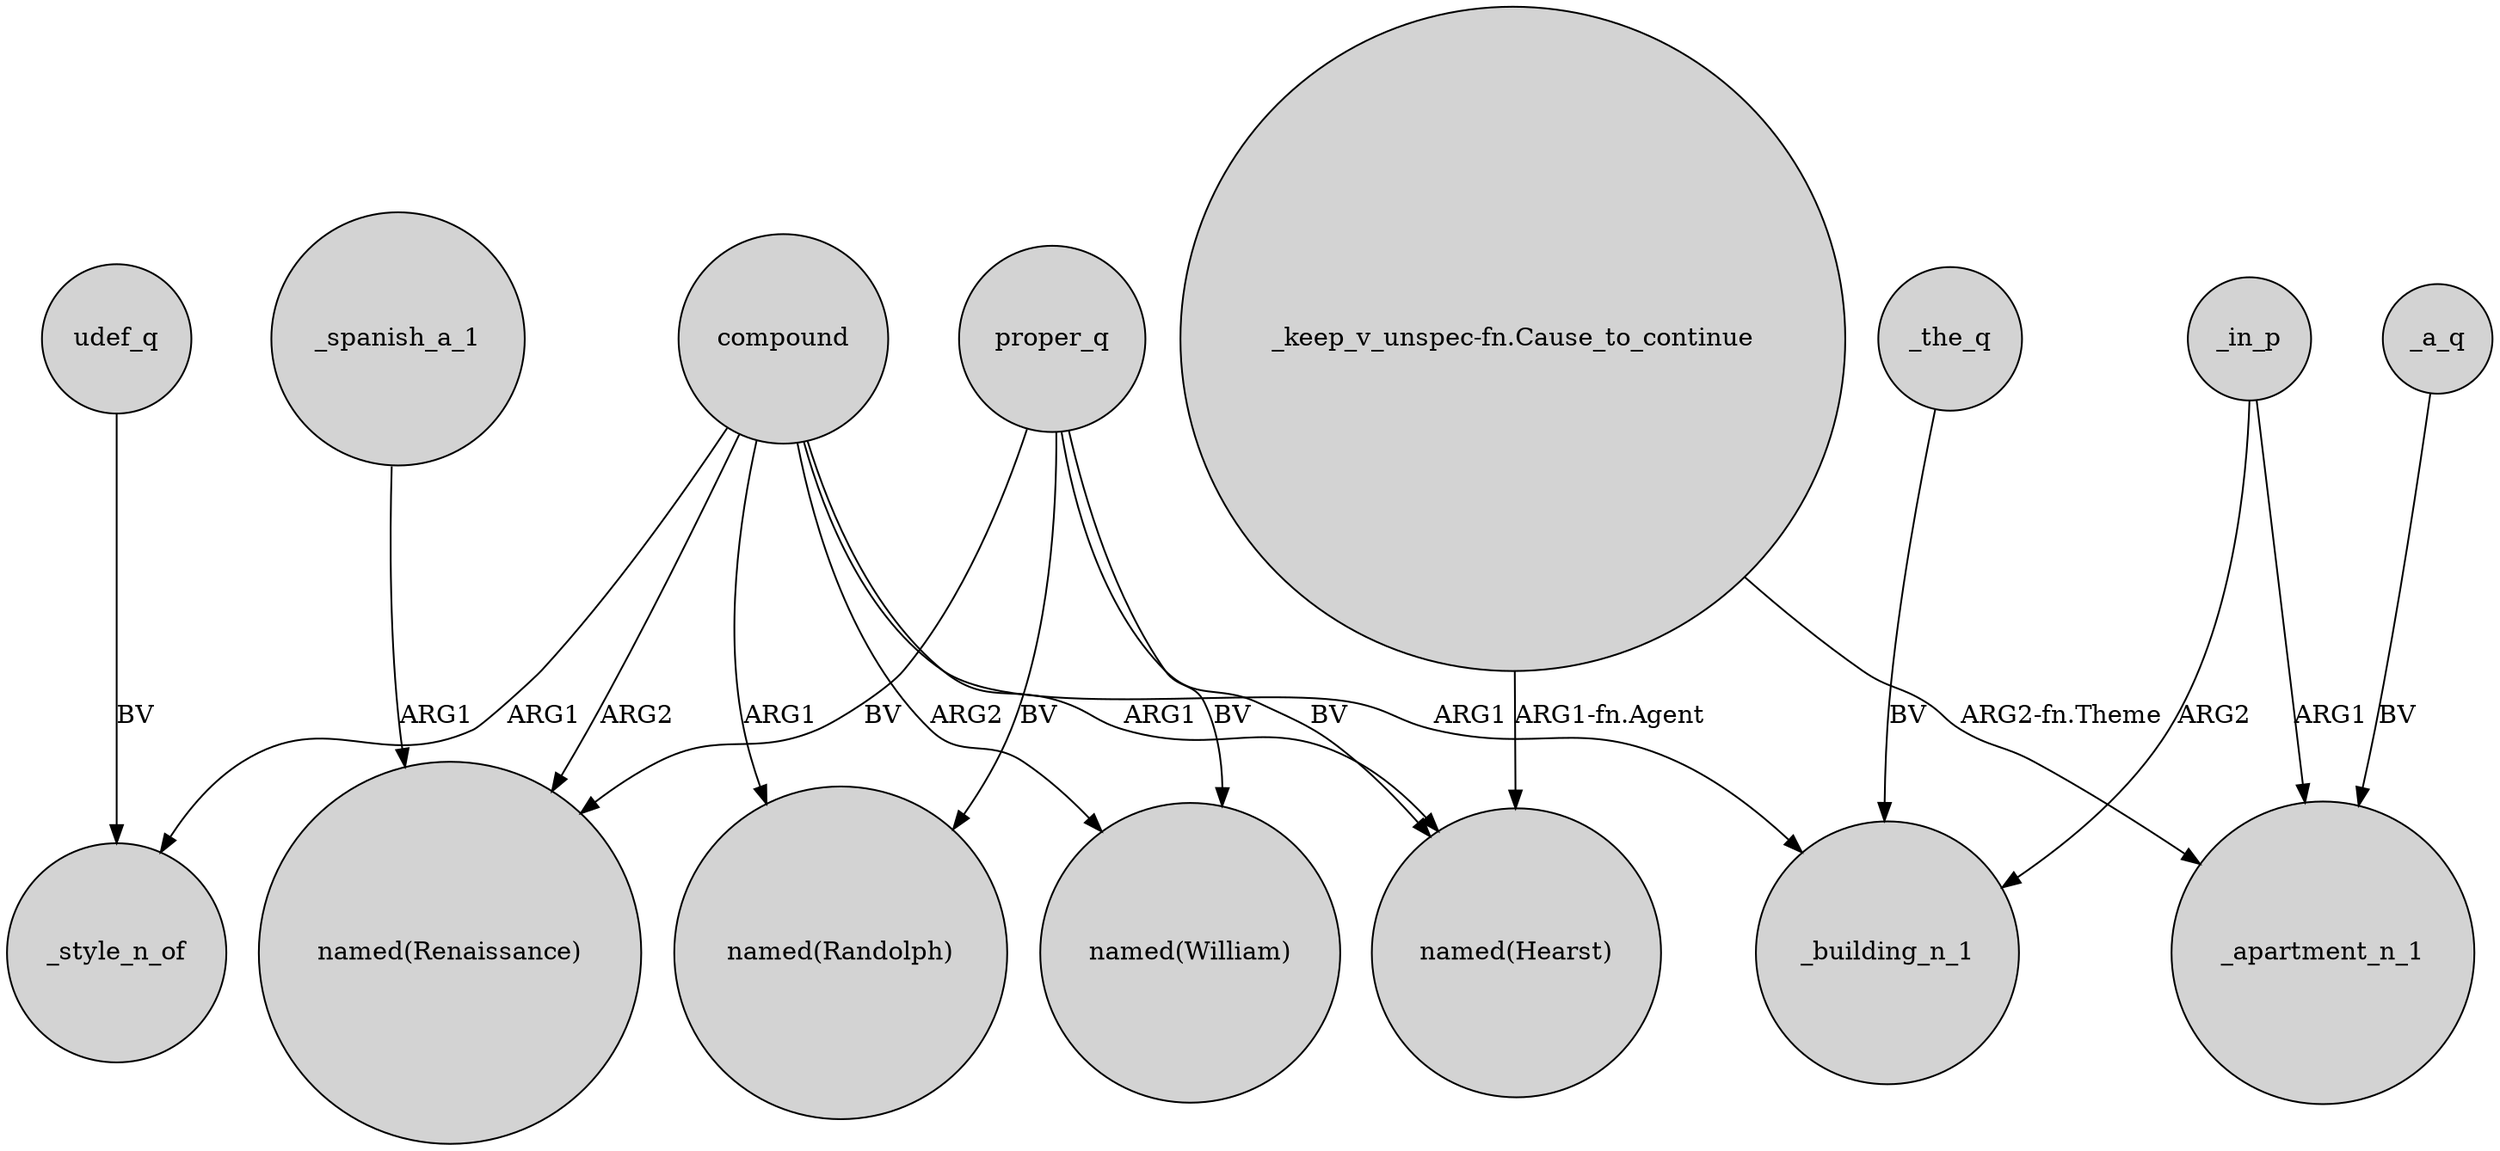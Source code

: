 digraph {
	node [shape=circle style=filled]
	_the_q -> _building_n_1 [label=BV]
	compound -> _style_n_of [label=ARG1]
	compound -> "named(William)" [label=ARG2]
	_in_p -> _apartment_n_1 [label=ARG1]
	"_keep_v_unspec-fn.Cause_to_continue" -> _apartment_n_1 [label="ARG2-fn.Theme"]
	_a_q -> _apartment_n_1 [label=BV]
	compound -> "named(Hearst)" [label=ARG1]
	udef_q -> _style_n_of [label=BV]
	_in_p -> _building_n_1 [label=ARG2]
	compound -> _building_n_1 [label=ARG1]
	compound -> "named(Renaissance)" [label=ARG2]
	proper_q -> "named(Renaissance)" [label=BV]
	_spanish_a_1 -> "named(Renaissance)" [label=ARG1]
	proper_q -> "named(Hearst)" [label=BV]
	compound -> "named(Randolph)" [label=ARG1]
	proper_q -> "named(Randolph)" [label=BV]
	proper_q -> "named(William)" [label=BV]
	"_keep_v_unspec-fn.Cause_to_continue" -> "named(Hearst)" [label="ARG1-fn.Agent"]
}
